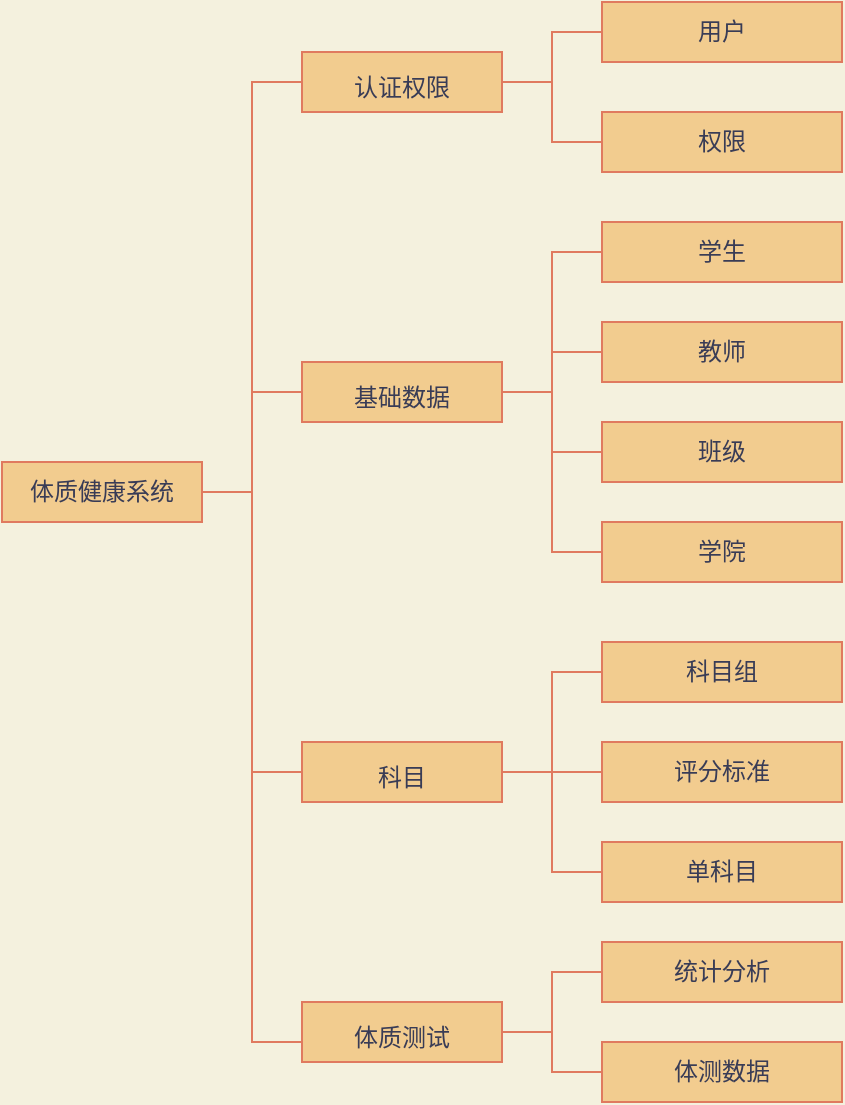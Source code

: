 <mxfile version="15.4.0" type="device"><diagram id="Bc5M7O0uQyLN_HFEO7Hh" name="第 1 页"><mxGraphModel dx="1038" dy="1776" grid="1" gridSize="10" guides="1" tooltips="1" connect="1" arrows="1" fold="1" page="1" pageScale="1" pageWidth="827" pageHeight="1169" background="#F4F1DE" math="0" shadow="0"><root><mxCell id="0"/><mxCell id="1" parent="0"/><mxCell id="s4RlwUzOf3y2NEniXEzl-2" value="体质健康系统" style="whiteSpace=wrap;html=1;fillColor=#F2CC8F;strokeColor=#E07A5F;fontColor=#393C56;" vertex="1" parent="1"><mxGeometry x="160" y="140" width="100" height="30" as="geometry"/></mxCell><mxCell id="s4RlwUzOf3y2NEniXEzl-3" value="认证权限" style="whiteSpace=wrap;html=1;spacingTop=5;fillColor=#F2CC8F;strokeColor=#E07A5F;fontColor=#393C56;" vertex="1" parent="1"><mxGeometry x="310" y="-65" width="100" height="30" as="geometry"/></mxCell><mxCell id="s4RlwUzOf3y2NEniXEzl-4" value="" style="edgeStyle=elbowEdgeStyle;elbow=horizontal;html=1;rounded=0;endArrow=none;endFill=0;spacing=8;spacingRight=3;spacingBottom=2;spacingLeft=2;labelBackgroundColor=#F4F1DE;strokeColor=#E07A5F;fontColor=#393C56;" edge="1" parent="1" source="s4RlwUzOf3y2NEniXEzl-2" target="s4RlwUzOf3y2NEniXEzl-3"><mxGeometry relative="1" as="geometry"/></mxCell><mxCell id="s4RlwUzOf3y2NEniXEzl-5" value="基础数据" style="whiteSpace=wrap;html=1;spacingTop=5;fillColor=#F2CC8F;strokeColor=#E07A5F;fontColor=#393C56;" vertex="1" parent="1"><mxGeometry x="310" y="90" width="100" height="30" as="geometry"/></mxCell><mxCell id="s4RlwUzOf3y2NEniXEzl-6" value="" style="edgeStyle=elbowEdgeStyle;elbow=horizontal;html=1;rounded=0;endArrow=none;endFill=0;spacing=8;spacingRight=3;spacingBottom=2;spacingLeft=2;labelBackgroundColor=#F4F1DE;strokeColor=#E07A5F;fontColor=#393C56;" edge="1" parent="1" source="s4RlwUzOf3y2NEniXEzl-2" target="s4RlwUzOf3y2NEniXEzl-5"><mxGeometry relative="1" as="geometry"/></mxCell><mxCell id="s4RlwUzOf3y2NEniXEzl-7" value="科目" style="whiteSpace=wrap;html=1;spacingTop=5;fillColor=#F2CC8F;strokeColor=#E07A5F;fontColor=#393C56;" vertex="1" parent="1"><mxGeometry x="310" y="280" width="100" height="30" as="geometry"/></mxCell><mxCell id="s4RlwUzOf3y2NEniXEzl-8" value="体质测试" style="whiteSpace=wrap;html=1;spacingTop=5;fillColor=#F2CC8F;strokeColor=#E07A5F;fontColor=#393C56;" vertex="1" parent="1"><mxGeometry x="310" y="410" width="100" height="30" as="geometry"/></mxCell><mxCell id="s4RlwUzOf3y2NEniXEzl-9" value="" style="edgeStyle=elbowEdgeStyle;elbow=horizontal;html=1;rounded=0;endArrow=none;endFill=0;spacing=8;spacingRight=3;spacingBottom=2;spacingLeft=2;labelBackgroundColor=#F4F1DE;strokeColor=#E07A5F;fontColor=#393C56;" edge="1" parent="1" source="s4RlwUzOf3y2NEniXEzl-2" target="s4RlwUzOf3y2NEniXEzl-7"><mxGeometry relative="1" as="geometry"><mxPoint x="260" y="-2783.2" as="sourcePoint"/><mxPoint x="310" y="-2823.2" as="targetPoint"/></mxGeometry></mxCell><mxCell id="s4RlwUzOf3y2NEniXEzl-10" value="" style="edgeStyle=elbowEdgeStyle;elbow=horizontal;html=1;rounded=0;endArrow=none;endFill=0;spacing=8;spacingRight=3;spacingBottom=2;spacingLeft=2;labelBackgroundColor=#F4F1DE;strokeColor=#E07A5F;fontColor=#393C56;" edge="1" parent="1" source="s4RlwUzOf3y2NEniXEzl-2" target="s4RlwUzOf3y2NEniXEzl-8"><mxGeometry relative="1" as="geometry"><mxPoint x="260" y="-2783.2" as="sourcePoint"/><mxPoint x="310" y="-2743.2" as="targetPoint"/><Array as="points"><mxPoint x="285" y="430"/></Array></mxGeometry></mxCell><mxCell id="s4RlwUzOf3y2NEniXEzl-19" value="用户" style="whiteSpace=wrap;html=1;fillColor=#F2CC8F;strokeColor=#E07A5F;fontColor=#393C56;" vertex="1" parent="1"><mxGeometry x="460" y="-90" width="120" height="30" as="geometry"/></mxCell><mxCell id="s4RlwUzOf3y2NEniXEzl-20" value="" style="edgeStyle=elbowEdgeStyle;elbow=horizontal;html=1;rounded=0;spacing=8;spacingRight=3;spacingBottom=2;spacingLeft=2;endArrow=none;endFill=0;labelBackgroundColor=#F4F1DE;strokeColor=#E07A5F;fontColor=#393C56;" edge="1" parent="1" source="s4RlwUzOf3y2NEniXEzl-3" target="s4RlwUzOf3y2NEniXEzl-19"><mxGeometry relative="1" as="geometry"><mxPoint x="410" y="-2673.2" as="sourcePoint"/><mxPoint x="460" y="-2673.2" as="targetPoint"/></mxGeometry></mxCell><mxCell id="s4RlwUzOf3y2NEniXEzl-29" value="权限" style="whiteSpace=wrap;html=1;fillColor=#F2CC8F;strokeColor=#E07A5F;fontColor=#393C56;" vertex="1" parent="1"><mxGeometry x="460" y="-35" width="120" height="30" as="geometry"/></mxCell><mxCell id="s4RlwUzOf3y2NEniXEzl-30" value="" style="edgeStyle=elbowEdgeStyle;elbow=horizontal;html=1;rounded=0;endArrow=none;endFill=0;spacing=8;spacingRight=3;spacingBottom=2;spacingLeft=2;labelBackgroundColor=#F4F1DE;strokeColor=#E07A5F;fontColor=#393C56;" edge="1" parent="1" source="s4RlwUzOf3y2NEniXEzl-3" target="s4RlwUzOf3y2NEniXEzl-29"><mxGeometry relative="1" as="geometry"><mxPoint x="410" y="-1862" as="sourcePoint"/><mxPoint x="460" y="-1902" as="targetPoint"/></mxGeometry></mxCell><mxCell id="s4RlwUzOf3y2NEniXEzl-31" value="" style="edgeStyle=elbowEdgeStyle;elbow=horizontal;html=1;rounded=0;endArrow=none;endFill=0;spacing=8;spacingRight=3;spacingBottom=2;spacingLeft=2;labelBackgroundColor=#F4F1DE;strokeColor=#E07A5F;fontColor=#393C56;" edge="1" target="s4RlwUzOf3y2NEniXEzl-32" parent="1"><mxGeometry relative="1" as="geometry"><mxPoint x="410" y="105" as="sourcePoint"/></mxGeometry></mxCell><mxCell id="s4RlwUzOf3y2NEniXEzl-32" value="学院" style="whiteSpace=wrap;html=1;fillColor=#F2CC8F;strokeColor=#E07A5F;fontColor=#393C56;" vertex="1" parent="1"><mxGeometry x="460" y="170" width="120" height="30" as="geometry"/></mxCell><mxCell id="s4RlwUzOf3y2NEniXEzl-33" value="班级" style="whiteSpace=wrap;html=1;fillColor=#F2CC8F;strokeColor=#E07A5F;fontColor=#393C56;" vertex="1" parent="1"><mxGeometry x="460" y="120" width="120" height="30" as="geometry"/></mxCell><mxCell id="s4RlwUzOf3y2NEniXEzl-34" value="" style="edgeStyle=elbowEdgeStyle;elbow=horizontal;html=1;rounded=0;endArrow=none;endFill=0;spacing=8;spacingRight=3;spacingBottom=2;spacingLeft=2;labelBackgroundColor=#F4F1DE;strokeColor=#E07A5F;fontColor=#393C56;" edge="1" parent="1" target="s4RlwUzOf3y2NEniXEzl-33"><mxGeometry relative="1" as="geometry"><mxPoint x="410" y="105" as="sourcePoint"/><mxPoint x="460" y="-1624" as="targetPoint"/></mxGeometry></mxCell><mxCell id="s4RlwUzOf3y2NEniXEzl-35" value="教师" style="whiteSpace=wrap;html=1;fillColor=#F2CC8F;strokeColor=#E07A5F;fontColor=#393C56;" vertex="1" parent="1"><mxGeometry x="460" y="70" width="120" height="30" as="geometry"/></mxCell><mxCell id="s4RlwUzOf3y2NEniXEzl-36" value="" style="edgeStyle=elbowEdgeStyle;elbow=horizontal;html=1;rounded=0;endArrow=none;endFill=0;spacing=8;spacingRight=3;spacingBottom=2;spacingLeft=2;labelBackgroundColor=#F4F1DE;strokeColor=#E07A5F;fontColor=#393C56;" edge="1" parent="1" target="s4RlwUzOf3y2NEniXEzl-35"><mxGeometry relative="1" as="geometry"><mxPoint x="410" y="105" as="sourcePoint"/><mxPoint x="460" y="-1384" as="targetPoint"/></mxGeometry></mxCell><mxCell id="s4RlwUzOf3y2NEniXEzl-38" value="学生" style="whiteSpace=wrap;html=1;fillColor=#F2CC8F;strokeColor=#E07A5F;fontColor=#393C56;" vertex="1" parent="1"><mxGeometry x="460" y="20" width="120" height="30" as="geometry"/></mxCell><mxCell id="s4RlwUzOf3y2NEniXEzl-39" value="" style="edgeStyle=elbowEdgeStyle;elbow=horizontal;html=1;rounded=0;endArrow=none;endFill=0;spacing=8;spacingRight=3;spacingBottom=2;spacingLeft=2;labelBackgroundColor=#F4F1DE;strokeColor=#E07A5F;fontColor=#393C56;" edge="1" parent="1" target="s4RlwUzOf3y2NEniXEzl-38"><mxGeometry relative="1" as="geometry"><mxPoint x="410" y="105" as="sourcePoint"/><mxPoint x="460" y="-948" as="targetPoint"/></mxGeometry></mxCell><mxCell id="s4RlwUzOf3y2NEniXEzl-40" value="" style="edgeStyle=elbowEdgeStyle;elbow=horizontal;html=1;rounded=0;endArrow=none;endFill=0;spacing=8;spacingRight=3;spacingBottom=2;spacingLeft=2;labelBackgroundColor=#F4F1DE;strokeColor=#E07A5F;fontColor=#393C56;" edge="1" target="s4RlwUzOf3y2NEniXEzl-41" source="s4RlwUzOf3y2NEniXEzl-7" parent="1"><mxGeometry relative="1" as="geometry"><mxPoint x="280" y="-568" as="sourcePoint"/><mxPoint x="310" y="-2823.2" as="targetPoint"/></mxGeometry></mxCell><mxCell id="s4RlwUzOf3y2NEniXEzl-41" value="单科目" style="whiteSpace=wrap;html=1;fillColor=#F2CC8F;strokeColor=#E07A5F;fontColor=#393C56;" vertex="1" parent="1"><mxGeometry x="460" y="330" width="120" height="30" as="geometry"/></mxCell><mxCell id="s4RlwUzOf3y2NEniXEzl-42" value="评分标准" style="whiteSpace=wrap;html=1;fillColor=#F2CC8F;strokeColor=#E07A5F;fontColor=#393C56;" vertex="1" parent="1"><mxGeometry x="460" y="280" width="120" height="30" as="geometry"/></mxCell><mxCell id="s4RlwUzOf3y2NEniXEzl-43" value="" style="edgeStyle=elbowEdgeStyle;elbow=horizontal;html=1;rounded=0;endArrow=none;endFill=0;spacing=8;spacingRight=3;spacingBottom=2;spacingLeft=2;labelBackgroundColor=#F4F1DE;strokeColor=#E07A5F;fontColor=#393C56;" edge="1" parent="1" source="s4RlwUzOf3y2NEniXEzl-7" target="s4RlwUzOf3y2NEniXEzl-42"><mxGeometry relative="1" as="geometry"><mxPoint x="410" y="-468" as="sourcePoint"/><mxPoint x="460" y="-468" as="targetPoint"/></mxGeometry></mxCell><mxCell id="s4RlwUzOf3y2NEniXEzl-44" value="科目组" style="whiteSpace=wrap;html=1;fillColor=#F2CC8F;strokeColor=#E07A5F;fontColor=#393C56;" vertex="1" parent="1"><mxGeometry x="460" y="230" width="120" height="30" as="geometry"/></mxCell><mxCell id="s4RlwUzOf3y2NEniXEzl-45" value="" style="edgeStyle=elbowEdgeStyle;elbow=horizontal;html=1;rounded=0;endArrow=none;endFill=0;spacing=8;spacingRight=3;spacingBottom=2;spacingLeft=2;labelBackgroundColor=#F4F1DE;strokeColor=#E07A5F;fontColor=#393C56;" edge="1" parent="1" source="s4RlwUzOf3y2NEniXEzl-7" target="s4RlwUzOf3y2NEniXEzl-44"><mxGeometry relative="1" as="geometry"><mxPoint x="410" y="-68" as="sourcePoint"/><mxPoint x="460" y="-108" as="targetPoint"/></mxGeometry></mxCell><mxCell id="s4RlwUzOf3y2NEniXEzl-57" value="" style="edgeStyle=elbowEdgeStyle;elbow=horizontal;html=1;rounded=0;endArrow=none;endFill=0;spacing=8;spacingRight=3;spacingBottom=2;spacingLeft=2;labelBackgroundColor=#F4F1DE;strokeColor=#E07A5F;fontColor=#393C56;" edge="1" target="s4RlwUzOf3y2NEniXEzl-58" source="s4RlwUzOf3y2NEniXEzl-8" parent="1"><mxGeometry relative="1" as="geometry"><mxPoint x="444" y="170" as="sourcePoint"/><mxPoint x="310" y="-2743.2" as="targetPoint"/></mxGeometry></mxCell><mxCell id="s4RlwUzOf3y2NEniXEzl-58" value="体测数据" style="whiteSpace=wrap;html=1;fillColor=#F2CC8F;strokeColor=#E07A5F;fontColor=#393C56;" vertex="1" parent="1"><mxGeometry x="460" y="430" width="120" height="30" as="geometry"/></mxCell><mxCell id="s4RlwUzOf3y2NEniXEzl-59" value="统计分析" style="whiteSpace=wrap;html=1;fillColor=#F2CC8F;strokeColor=#E07A5F;fontColor=#393C56;" vertex="1" parent="1"><mxGeometry x="460" y="380" width="120" height="30" as="geometry"/></mxCell><mxCell id="s4RlwUzOf3y2NEniXEzl-60" value="" style="edgeStyle=elbowEdgeStyle;elbow=horizontal;html=1;rounded=0;endArrow=none;endFill=0;spacing=8;spacingRight=3;spacingBottom=2;spacingLeft=2;labelBackgroundColor=#F4F1DE;strokeColor=#E07A5F;fontColor=#393C56;" edge="1" parent="1" source="s4RlwUzOf3y2NEniXEzl-8" target="s4RlwUzOf3y2NEniXEzl-59"><mxGeometry relative="1" as="geometry"><mxPoint x="410" y="500" as="sourcePoint"/><mxPoint x="460" y="500" as="targetPoint"/></mxGeometry></mxCell></root></mxGraphModel></diagram></mxfile>